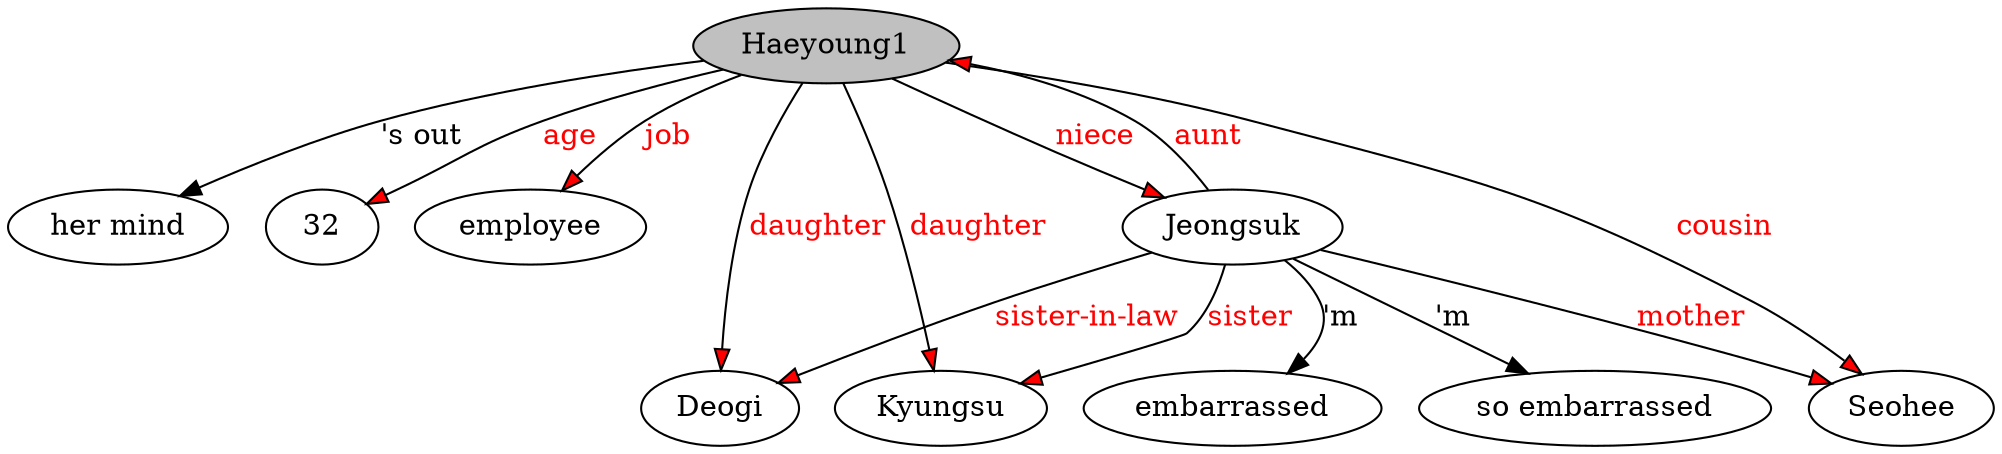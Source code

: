 // The Round Table
digraph {
	0 [label=Haeyoung1 fillcolor=gray style=filled]
	1 [label="her mind"]
	0 -> 1 [label="'s out"]
	2 [label=32]
	0 -> 2 [label=age fillcolor=red fontcolor=red style=filled]
	3 [label=employee]
	0 -> 3 [label=job fillcolor=red fontcolor=red style=filled]
	4 [label=Deogi]
	0 -> 4 [label=daughter fillcolor=red fontcolor=red style=filled]
	5 [label=Kyungsu]
	0 -> 5 [label=daughter fillcolor=red fontcolor=red style=filled]
	6 [label=Seohee]
	0 -> 6 [label=cousin fillcolor=red fontcolor=red style=filled]
	7 [label=Jeongsuk]
	0 -> 7 [label=niece fillcolor=red fontcolor=red style=filled]
	8 [label=embarrassed]
	7 -> 8 [label="'m"]
	9 [label="so embarrassed"]
	7 -> 9 [label="'m"]
	7 -> 0 [label=aunt fillcolor=red fontcolor=red style=filled]
	7 -> 4 [label="sister-in-law" fillcolor=red fontcolor=red style=filled]
	7 -> 5 [label=sister fillcolor=red fontcolor=red style=filled]
	7 -> 6 [label=mother fillcolor=red fontcolor=red style=filled]
}
